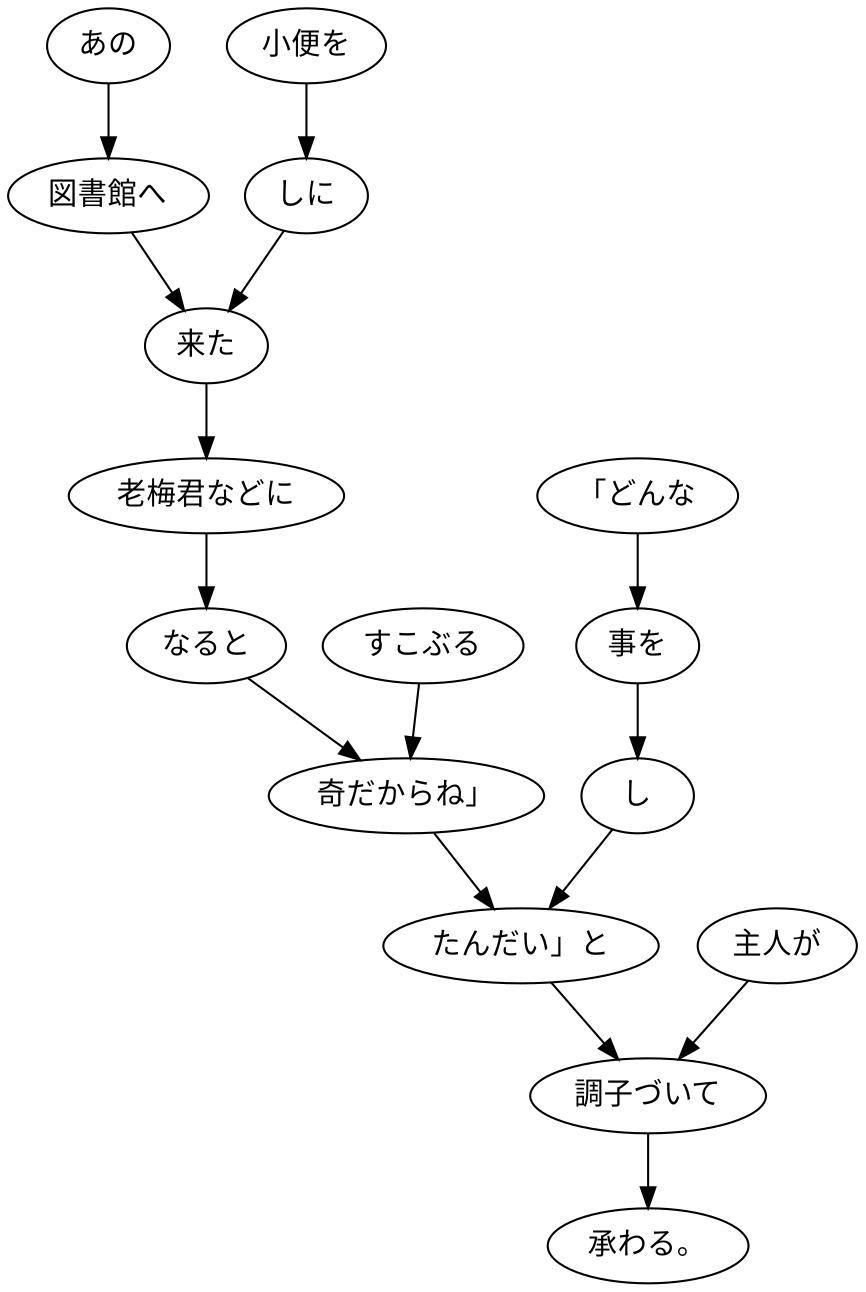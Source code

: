 digraph graph3645 {
	node0 [label="あの"];
	node1 [label="図書館へ"];
	node2 [label="小便を"];
	node3 [label="しに"];
	node4 [label="来た"];
	node5 [label="老梅君などに"];
	node6 [label="なると"];
	node7 [label="すこぶる"];
	node8 [label="奇だからね」"];
	node9 [label="「どんな"];
	node10 [label="事を"];
	node11 [label="し"];
	node12 [label="たんだい」と"];
	node13 [label="主人が"];
	node14 [label="調子づいて"];
	node15 [label="承わる。"];
	node0 -> node1;
	node1 -> node4;
	node2 -> node3;
	node3 -> node4;
	node4 -> node5;
	node5 -> node6;
	node6 -> node8;
	node7 -> node8;
	node8 -> node12;
	node9 -> node10;
	node10 -> node11;
	node11 -> node12;
	node12 -> node14;
	node13 -> node14;
	node14 -> node15;
}
